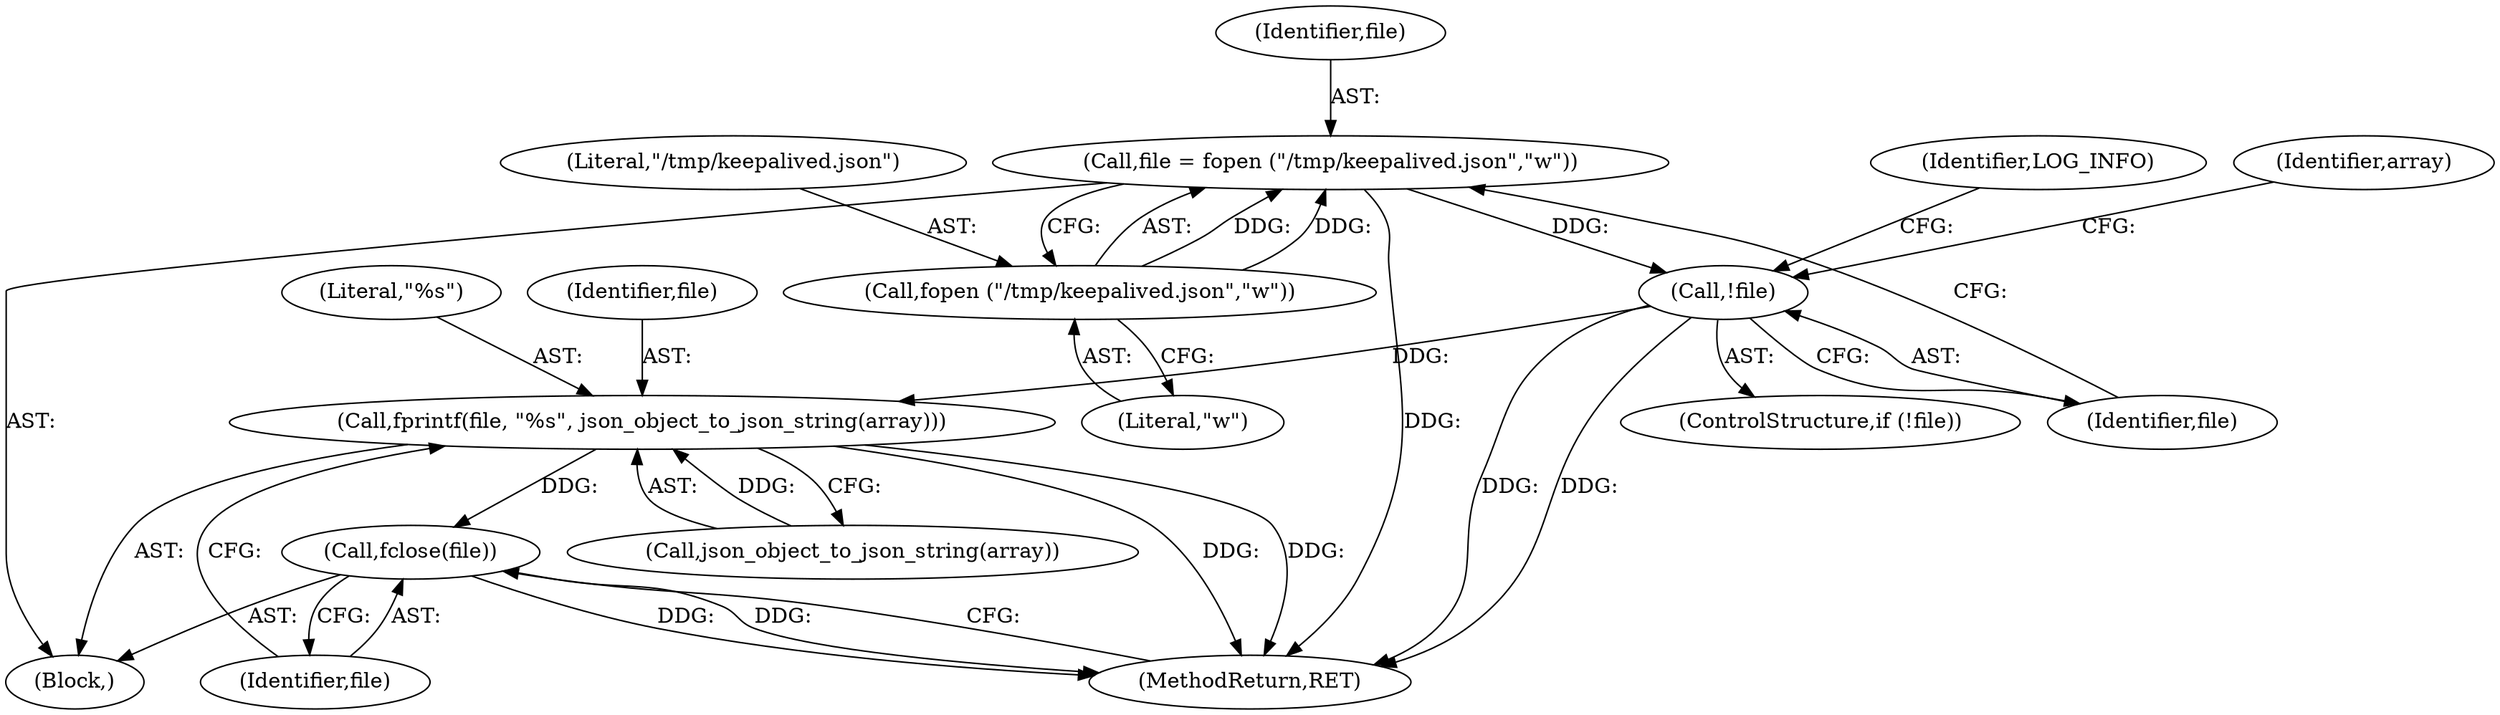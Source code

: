 digraph "0_keepalived_04f2d32871bb3b11d7dc024039952f2fe2750306_3@API" {
"1000112" [label="(Call,file = fopen (\"/tmp/keepalived.json\",\"w\"))"];
"1000114" [label="(Call,fopen (\"/tmp/keepalived.json\",\"w\"))"];
"1000118" [label="(Call,!file)"];
"1000953" [label="(Call,fprintf(file, \"%s\", json_object_to_json_string(array)))"];
"1000958" [label="(Call,fclose(file))"];
"1000959" [label="(Identifier,file)"];
"1000122" [label="(Identifier,LOG_INFO)"];
"1000102" [label="(Block,)"];
"1000117" [label="(ControlStructure,if (!file))"];
"1000113" [label="(Identifier,file)"];
"1000129" [label="(Identifier,array)"];
"1000115" [label="(Literal,\"/tmp/keepalived.json\")"];
"1000119" [label="(Identifier,file)"];
"1000955" [label="(Literal,\"%s\")"];
"1000116" [label="(Literal,\"w\")"];
"1000953" [label="(Call,fprintf(file, \"%s\", json_object_to_json_string(array)))"];
"1000954" [label="(Identifier,file)"];
"1000958" [label="(Call,fclose(file))"];
"1000118" [label="(Call,!file)"];
"1000960" [label="(MethodReturn,RET)"];
"1000112" [label="(Call,file = fopen (\"/tmp/keepalived.json\",\"w\"))"];
"1000956" [label="(Call,json_object_to_json_string(array))"];
"1000114" [label="(Call,fopen (\"/tmp/keepalived.json\",\"w\"))"];
"1000112" -> "1000102"  [label="AST: "];
"1000112" -> "1000114"  [label="CFG: "];
"1000113" -> "1000112"  [label="AST: "];
"1000114" -> "1000112"  [label="AST: "];
"1000119" -> "1000112"  [label="CFG: "];
"1000112" -> "1000960"  [label="DDG: "];
"1000114" -> "1000112"  [label="DDG: "];
"1000114" -> "1000112"  [label="DDG: "];
"1000112" -> "1000118"  [label="DDG: "];
"1000114" -> "1000116"  [label="CFG: "];
"1000115" -> "1000114"  [label="AST: "];
"1000116" -> "1000114"  [label="AST: "];
"1000118" -> "1000117"  [label="AST: "];
"1000118" -> "1000119"  [label="CFG: "];
"1000119" -> "1000118"  [label="AST: "];
"1000122" -> "1000118"  [label="CFG: "];
"1000129" -> "1000118"  [label="CFG: "];
"1000118" -> "1000960"  [label="DDG: "];
"1000118" -> "1000960"  [label="DDG: "];
"1000118" -> "1000953"  [label="DDG: "];
"1000953" -> "1000102"  [label="AST: "];
"1000953" -> "1000956"  [label="CFG: "];
"1000954" -> "1000953"  [label="AST: "];
"1000955" -> "1000953"  [label="AST: "];
"1000956" -> "1000953"  [label="AST: "];
"1000959" -> "1000953"  [label="CFG: "];
"1000953" -> "1000960"  [label="DDG: "];
"1000953" -> "1000960"  [label="DDG: "];
"1000956" -> "1000953"  [label="DDG: "];
"1000953" -> "1000958"  [label="DDG: "];
"1000958" -> "1000102"  [label="AST: "];
"1000958" -> "1000959"  [label="CFG: "];
"1000959" -> "1000958"  [label="AST: "];
"1000960" -> "1000958"  [label="CFG: "];
"1000958" -> "1000960"  [label="DDG: "];
"1000958" -> "1000960"  [label="DDG: "];
}
